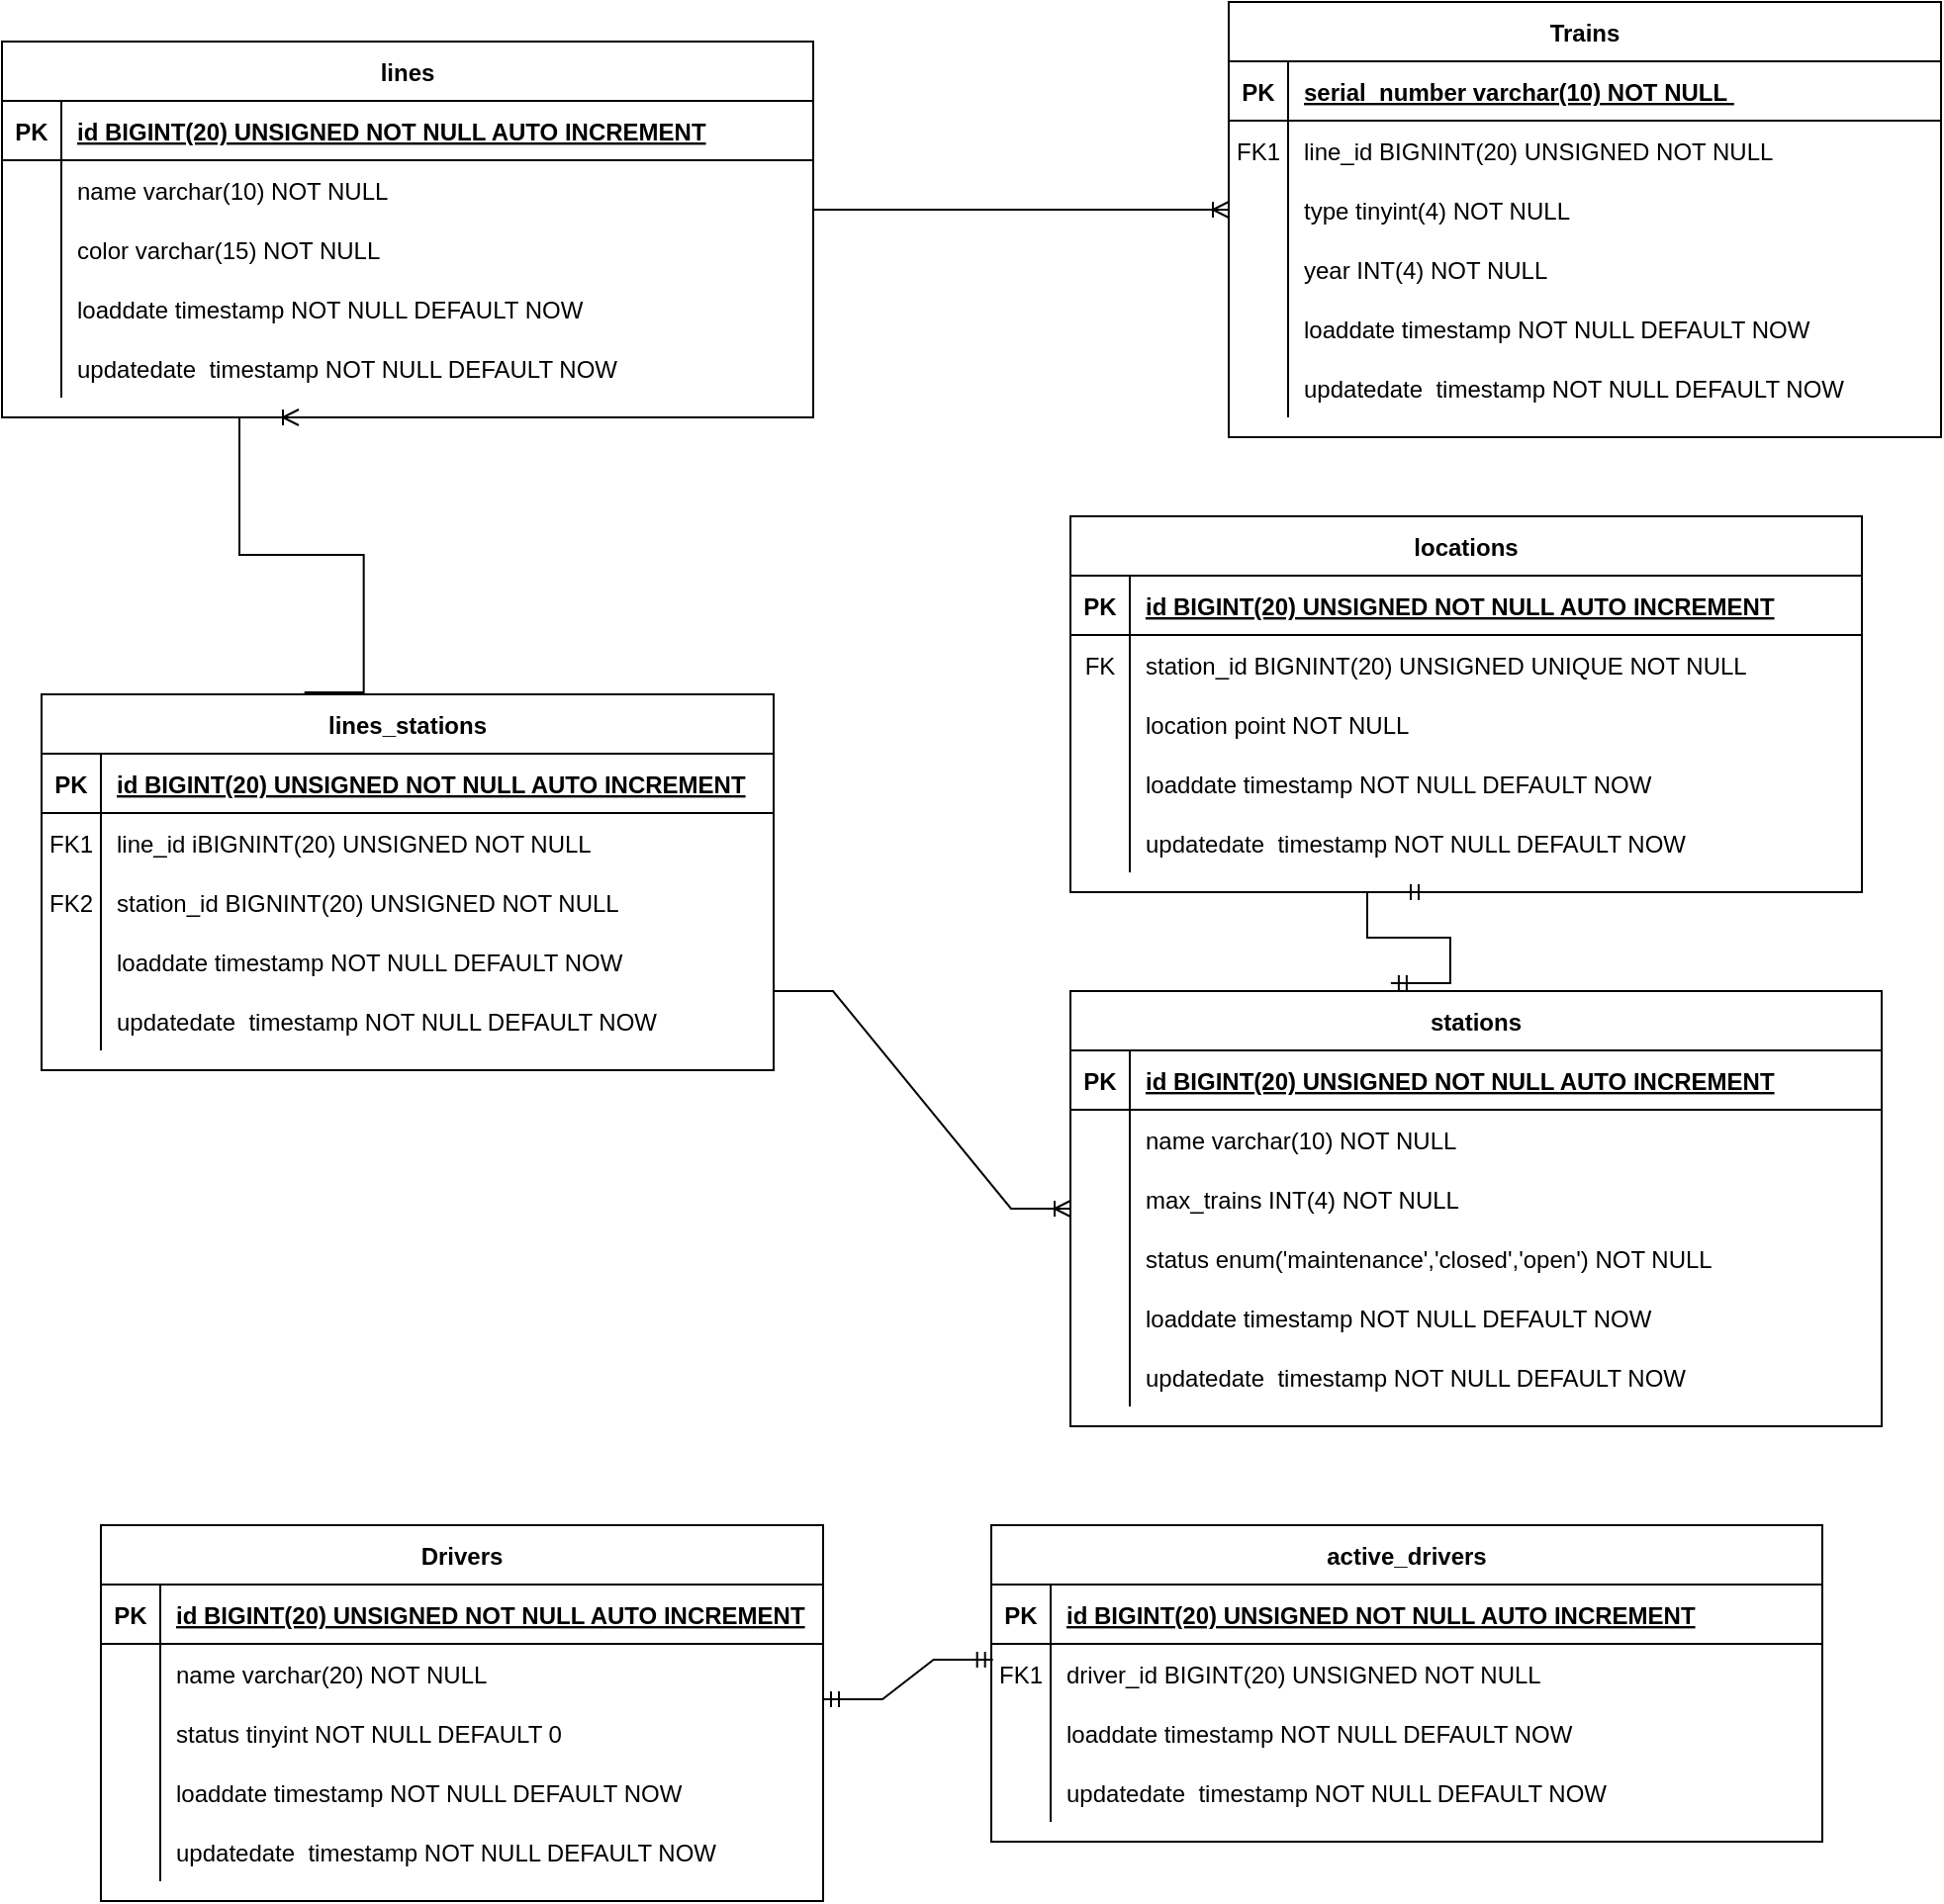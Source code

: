 <mxfile version="24.7.7">
  <diagram id="R2lEEEUBdFMjLlhIrx00" name="Page-1">
    <mxGraphModel dx="1114" dy="566" grid="1" gridSize="10" guides="1" tooltips="1" connect="1" arrows="1" fold="1" page="1" pageScale="1" pageWidth="1100" pageHeight="1700" math="0" shadow="0" extFonts="Permanent Marker^https://fonts.googleapis.com/css?family=Permanent+Marker">
      <root>
        <mxCell id="0" />
        <mxCell id="1" parent="0" />
        <mxCell id="_JcX7c_-nR9u67lGmAWV-1" value="lines" style="shape=table;startSize=30;container=1;collapsible=1;childLayout=tableLayout;fixedRows=1;rowLines=0;fontStyle=1;align=center;resizeLast=1;" parent="1" vertex="1">
          <mxGeometry x="10" y="70" width="410" height="190" as="geometry" />
        </mxCell>
        <mxCell id="_JcX7c_-nR9u67lGmAWV-2" value="" style="shape=partialRectangle;collapsible=0;dropTarget=0;pointerEvents=0;fillColor=none;points=[[0,0.5],[1,0.5]];portConstraint=eastwest;top=0;left=0;right=0;bottom=1;" parent="_JcX7c_-nR9u67lGmAWV-1" vertex="1">
          <mxGeometry y="30" width="410" height="30" as="geometry" />
        </mxCell>
        <mxCell id="_JcX7c_-nR9u67lGmAWV-3" value="PK" style="shape=partialRectangle;overflow=hidden;connectable=0;fillColor=none;top=0;left=0;bottom=0;right=0;fontStyle=1;" parent="_JcX7c_-nR9u67lGmAWV-2" vertex="1">
          <mxGeometry width="30" height="30" as="geometry">
            <mxRectangle width="30" height="30" as="alternateBounds" />
          </mxGeometry>
        </mxCell>
        <mxCell id="_JcX7c_-nR9u67lGmAWV-4" value="id BIGINT(20) UNSIGNED NOT NULL AUTO INCREMENT" style="shape=partialRectangle;overflow=hidden;connectable=0;fillColor=none;top=0;left=0;bottom=0;right=0;align=left;spacingLeft=6;fontStyle=5;" parent="_JcX7c_-nR9u67lGmAWV-2" vertex="1">
          <mxGeometry x="30" width="380" height="30" as="geometry">
            <mxRectangle width="380" height="30" as="alternateBounds" />
          </mxGeometry>
        </mxCell>
        <mxCell id="_JcX7c_-nR9u67lGmAWV-5" value="" style="shape=partialRectangle;collapsible=0;dropTarget=0;pointerEvents=0;fillColor=none;points=[[0,0.5],[1,0.5]];portConstraint=eastwest;top=0;left=0;right=0;bottom=0;" parent="_JcX7c_-nR9u67lGmAWV-1" vertex="1">
          <mxGeometry y="60" width="410" height="30" as="geometry" />
        </mxCell>
        <mxCell id="_JcX7c_-nR9u67lGmAWV-6" value="" style="shape=partialRectangle;overflow=hidden;connectable=0;fillColor=none;top=0;left=0;bottom=0;right=0;" parent="_JcX7c_-nR9u67lGmAWV-5" vertex="1">
          <mxGeometry width="30" height="30" as="geometry">
            <mxRectangle width="30" height="30" as="alternateBounds" />
          </mxGeometry>
        </mxCell>
        <mxCell id="_JcX7c_-nR9u67lGmAWV-7" value="name varchar(10) NOT NULL" style="shape=partialRectangle;overflow=hidden;connectable=0;fillColor=none;top=0;left=0;bottom=0;right=0;align=left;spacingLeft=6;fontStyle=0" parent="_JcX7c_-nR9u67lGmAWV-5" vertex="1">
          <mxGeometry x="30" width="380" height="30" as="geometry">
            <mxRectangle width="380" height="30" as="alternateBounds" />
          </mxGeometry>
        </mxCell>
        <mxCell id="_JcX7c_-nR9u67lGmAWV-15" value="" style="shape=partialRectangle;collapsible=0;dropTarget=0;pointerEvents=0;fillColor=none;points=[[0,0.5],[1,0.5]];portConstraint=eastwest;top=0;left=0;right=0;bottom=0;" parent="_JcX7c_-nR9u67lGmAWV-1" vertex="1">
          <mxGeometry y="90" width="410" height="30" as="geometry" />
        </mxCell>
        <mxCell id="_JcX7c_-nR9u67lGmAWV-16" value="" style="shape=partialRectangle;overflow=hidden;connectable=0;fillColor=none;top=0;left=0;bottom=0;right=0;" parent="_JcX7c_-nR9u67lGmAWV-15" vertex="1">
          <mxGeometry width="30" height="30" as="geometry">
            <mxRectangle width="30" height="30" as="alternateBounds" />
          </mxGeometry>
        </mxCell>
        <mxCell id="_JcX7c_-nR9u67lGmAWV-17" value="color varchar(15) NOT NULL" style="shape=partialRectangle;overflow=hidden;connectable=0;fillColor=none;top=0;left=0;bottom=0;right=0;align=left;spacingLeft=6;" parent="_JcX7c_-nR9u67lGmAWV-15" vertex="1">
          <mxGeometry x="30" width="380" height="30" as="geometry">
            <mxRectangle width="380" height="30" as="alternateBounds" />
          </mxGeometry>
        </mxCell>
        <mxCell id="_JcX7c_-nR9u67lGmAWV-18" value="" style="shape=partialRectangle;collapsible=0;dropTarget=0;pointerEvents=0;fillColor=none;points=[[0,0.5],[1,0.5]];portConstraint=eastwest;top=0;left=0;right=0;bottom=0;" parent="_JcX7c_-nR9u67lGmAWV-1" vertex="1">
          <mxGeometry y="120" width="410" height="30" as="geometry" />
        </mxCell>
        <mxCell id="_JcX7c_-nR9u67lGmAWV-19" value="" style="shape=partialRectangle;overflow=hidden;connectable=0;fillColor=none;top=0;left=0;bottom=0;right=0;" parent="_JcX7c_-nR9u67lGmAWV-18" vertex="1">
          <mxGeometry width="30" height="30" as="geometry">
            <mxRectangle width="30" height="30" as="alternateBounds" />
          </mxGeometry>
        </mxCell>
        <mxCell id="_JcX7c_-nR9u67lGmAWV-20" value="loaddate timestamp NOT NULL DEFAULT NOW" style="shape=partialRectangle;overflow=hidden;connectable=0;fillColor=none;top=0;left=0;bottom=0;right=0;align=left;spacingLeft=6;" parent="_JcX7c_-nR9u67lGmAWV-18" vertex="1">
          <mxGeometry x="30" width="380" height="30" as="geometry">
            <mxRectangle width="380" height="30" as="alternateBounds" />
          </mxGeometry>
        </mxCell>
        <mxCell id="_JcX7c_-nR9u67lGmAWV-21" value="" style="shape=partialRectangle;collapsible=0;dropTarget=0;pointerEvents=0;fillColor=none;points=[[0,0.5],[1,0.5]];portConstraint=eastwest;top=0;left=0;right=0;bottom=0;" parent="_JcX7c_-nR9u67lGmAWV-1" vertex="1">
          <mxGeometry y="150" width="410" height="30" as="geometry" />
        </mxCell>
        <mxCell id="_JcX7c_-nR9u67lGmAWV-22" value="" style="shape=partialRectangle;overflow=hidden;connectable=0;fillColor=none;top=0;left=0;bottom=0;right=0;" parent="_JcX7c_-nR9u67lGmAWV-21" vertex="1">
          <mxGeometry width="30" height="30" as="geometry">
            <mxRectangle width="30" height="30" as="alternateBounds" />
          </mxGeometry>
        </mxCell>
        <mxCell id="_JcX7c_-nR9u67lGmAWV-23" value="updatedate  timestamp NOT NULL DEFAULT NOW" style="shape=partialRectangle;overflow=hidden;connectable=0;fillColor=none;top=0;left=0;bottom=0;right=0;align=left;spacingLeft=6;" parent="_JcX7c_-nR9u67lGmAWV-21" vertex="1">
          <mxGeometry x="30" width="380" height="30" as="geometry">
            <mxRectangle width="380" height="30" as="alternateBounds" />
          </mxGeometry>
        </mxCell>
        <mxCell id="_JcX7c_-nR9u67lGmAWV-24" value="Trains" style="shape=table;startSize=30;container=1;collapsible=1;childLayout=tableLayout;fixedRows=1;rowLines=0;fontStyle=1;align=center;resizeLast=1;" parent="1" vertex="1">
          <mxGeometry x="630" y="50" width="360" height="220" as="geometry" />
        </mxCell>
        <mxCell id="_JcX7c_-nR9u67lGmAWV-25" value="" style="shape=partialRectangle;collapsible=0;dropTarget=0;pointerEvents=0;fillColor=none;points=[[0,0.5],[1,0.5]];portConstraint=eastwest;top=0;left=0;right=0;bottom=1;" parent="_JcX7c_-nR9u67lGmAWV-24" vertex="1">
          <mxGeometry y="30" width="360" height="30" as="geometry" />
        </mxCell>
        <mxCell id="_JcX7c_-nR9u67lGmAWV-26" value="PK" style="shape=partialRectangle;overflow=hidden;connectable=0;fillColor=none;top=0;left=0;bottom=0;right=0;fontStyle=1;" parent="_JcX7c_-nR9u67lGmAWV-25" vertex="1">
          <mxGeometry width="30" height="30" as="geometry">
            <mxRectangle width="30" height="30" as="alternateBounds" />
          </mxGeometry>
        </mxCell>
        <mxCell id="_JcX7c_-nR9u67lGmAWV-27" value="serial_number varchar(10) NOT NULL " style="shape=partialRectangle;overflow=hidden;connectable=0;fillColor=none;top=0;left=0;bottom=0;right=0;align=left;spacingLeft=6;fontStyle=5;" parent="_JcX7c_-nR9u67lGmAWV-25" vertex="1">
          <mxGeometry x="30" width="330" height="30" as="geometry">
            <mxRectangle width="330" height="30" as="alternateBounds" />
          </mxGeometry>
        </mxCell>
        <mxCell id="_JcX7c_-nR9u67lGmAWV-28" value="" style="shape=partialRectangle;collapsible=0;dropTarget=0;pointerEvents=0;fillColor=none;points=[[0,0.5],[1,0.5]];portConstraint=eastwest;top=0;left=0;right=0;bottom=0;" parent="_JcX7c_-nR9u67lGmAWV-24" vertex="1">
          <mxGeometry y="60" width="360" height="30" as="geometry" />
        </mxCell>
        <mxCell id="_JcX7c_-nR9u67lGmAWV-29" value="FK1" style="shape=partialRectangle;overflow=hidden;connectable=0;fillColor=none;top=0;left=0;bottom=0;right=0;" parent="_JcX7c_-nR9u67lGmAWV-28" vertex="1">
          <mxGeometry width="30" height="30" as="geometry">
            <mxRectangle width="30" height="30" as="alternateBounds" />
          </mxGeometry>
        </mxCell>
        <mxCell id="_JcX7c_-nR9u67lGmAWV-30" value="line_id BIGNINT(20) UNSIGNED NOT NULL" style="shape=partialRectangle;overflow=hidden;connectable=0;fillColor=none;top=0;left=0;bottom=0;right=0;align=left;spacingLeft=6;" parent="_JcX7c_-nR9u67lGmAWV-28" vertex="1">
          <mxGeometry x="30" width="330" height="30" as="geometry">
            <mxRectangle width="330" height="30" as="alternateBounds" />
          </mxGeometry>
        </mxCell>
        <mxCell id="_JcX7c_-nR9u67lGmAWV-31" value="" style="shape=partialRectangle;collapsible=0;dropTarget=0;pointerEvents=0;fillColor=none;points=[[0,0.5],[1,0.5]];portConstraint=eastwest;top=0;left=0;right=0;bottom=0;" parent="_JcX7c_-nR9u67lGmAWV-24" vertex="1">
          <mxGeometry y="90" width="360" height="30" as="geometry" />
        </mxCell>
        <mxCell id="_JcX7c_-nR9u67lGmAWV-32" value="" style="shape=partialRectangle;overflow=hidden;connectable=0;fillColor=none;top=0;left=0;bottom=0;right=0;" parent="_JcX7c_-nR9u67lGmAWV-31" vertex="1">
          <mxGeometry width="30" height="30" as="geometry">
            <mxRectangle width="30" height="30" as="alternateBounds" />
          </mxGeometry>
        </mxCell>
        <mxCell id="_JcX7c_-nR9u67lGmAWV-33" value="type tinyint(4) NOT NULL" style="shape=partialRectangle;overflow=hidden;connectable=0;fillColor=none;top=0;left=0;bottom=0;right=0;align=left;spacingLeft=6;" parent="_JcX7c_-nR9u67lGmAWV-31" vertex="1">
          <mxGeometry x="30" width="330" height="30" as="geometry">
            <mxRectangle width="330" height="30" as="alternateBounds" />
          </mxGeometry>
        </mxCell>
        <mxCell id="_JcX7c_-nR9u67lGmAWV-37" value="" style="shape=partialRectangle;collapsible=0;dropTarget=0;pointerEvents=0;fillColor=none;points=[[0,0.5],[1,0.5]];portConstraint=eastwest;top=0;left=0;right=0;bottom=0;" parent="_JcX7c_-nR9u67lGmAWV-24" vertex="1">
          <mxGeometry y="120" width="360" height="30" as="geometry" />
        </mxCell>
        <mxCell id="_JcX7c_-nR9u67lGmAWV-38" value="" style="shape=partialRectangle;overflow=hidden;connectable=0;fillColor=none;top=0;left=0;bottom=0;right=0;" parent="_JcX7c_-nR9u67lGmAWV-37" vertex="1">
          <mxGeometry width="30" height="30" as="geometry">
            <mxRectangle width="30" height="30" as="alternateBounds" />
          </mxGeometry>
        </mxCell>
        <mxCell id="_JcX7c_-nR9u67lGmAWV-39" value="year INT(4) NOT NULL" style="shape=partialRectangle;overflow=hidden;connectable=0;fillColor=none;top=0;left=0;bottom=0;right=0;align=left;spacingLeft=6;" parent="_JcX7c_-nR9u67lGmAWV-37" vertex="1">
          <mxGeometry x="30" width="330" height="30" as="geometry">
            <mxRectangle width="330" height="30" as="alternateBounds" />
          </mxGeometry>
        </mxCell>
        <mxCell id="_JcX7c_-nR9u67lGmAWV-40" value="" style="shape=partialRectangle;collapsible=0;dropTarget=0;pointerEvents=0;fillColor=none;points=[[0,0.5],[1,0.5]];portConstraint=eastwest;top=0;left=0;right=0;bottom=0;" parent="_JcX7c_-nR9u67lGmAWV-24" vertex="1">
          <mxGeometry y="150" width="360" height="30" as="geometry" />
        </mxCell>
        <mxCell id="_JcX7c_-nR9u67lGmAWV-41" value="" style="shape=partialRectangle;overflow=hidden;connectable=0;fillColor=none;top=0;left=0;bottom=0;right=0;" parent="_JcX7c_-nR9u67lGmAWV-40" vertex="1">
          <mxGeometry width="30" height="30" as="geometry">
            <mxRectangle width="30" height="30" as="alternateBounds" />
          </mxGeometry>
        </mxCell>
        <mxCell id="_JcX7c_-nR9u67lGmAWV-42" value="loaddate timestamp NOT NULL DEFAULT NOW" style="shape=partialRectangle;overflow=hidden;connectable=0;fillColor=none;top=0;left=0;bottom=0;right=0;align=left;spacingLeft=6;" parent="_JcX7c_-nR9u67lGmAWV-40" vertex="1">
          <mxGeometry x="30" width="330" height="30" as="geometry">
            <mxRectangle width="330" height="30" as="alternateBounds" />
          </mxGeometry>
        </mxCell>
        <mxCell id="_JcX7c_-nR9u67lGmAWV-59" value="" style="shape=partialRectangle;collapsible=0;dropTarget=0;pointerEvents=0;fillColor=none;points=[[0,0.5],[1,0.5]];portConstraint=eastwest;top=0;left=0;right=0;bottom=0;" parent="_JcX7c_-nR9u67lGmAWV-24" vertex="1">
          <mxGeometry y="180" width="360" height="30" as="geometry" />
        </mxCell>
        <mxCell id="_JcX7c_-nR9u67lGmAWV-60" value="" style="shape=partialRectangle;overflow=hidden;connectable=0;fillColor=none;top=0;left=0;bottom=0;right=0;" parent="_JcX7c_-nR9u67lGmAWV-59" vertex="1">
          <mxGeometry width="30" height="30" as="geometry">
            <mxRectangle width="30" height="30" as="alternateBounds" />
          </mxGeometry>
        </mxCell>
        <mxCell id="_JcX7c_-nR9u67lGmAWV-61" value="updatedate  timestamp NOT NULL DEFAULT NOW" style="shape=partialRectangle;overflow=hidden;connectable=0;fillColor=none;top=0;left=0;bottom=0;right=0;align=left;spacingLeft=6;" parent="_JcX7c_-nR9u67lGmAWV-59" vertex="1">
          <mxGeometry x="30" width="330" height="30" as="geometry">
            <mxRectangle width="330" height="30" as="alternateBounds" />
          </mxGeometry>
        </mxCell>
        <mxCell id="_JcX7c_-nR9u67lGmAWV-62" value="stations" style="shape=table;startSize=30;container=1;collapsible=1;childLayout=tableLayout;fixedRows=1;rowLines=0;fontStyle=1;align=center;resizeLast=1;" parent="1" vertex="1">
          <mxGeometry x="550" y="550" width="410" height="220" as="geometry" />
        </mxCell>
        <mxCell id="_JcX7c_-nR9u67lGmAWV-63" value="" style="shape=partialRectangle;collapsible=0;dropTarget=0;pointerEvents=0;fillColor=none;points=[[0,0.5],[1,0.5]];portConstraint=eastwest;top=0;left=0;right=0;bottom=1;" parent="_JcX7c_-nR9u67lGmAWV-62" vertex="1">
          <mxGeometry y="30" width="410" height="30" as="geometry" />
        </mxCell>
        <mxCell id="_JcX7c_-nR9u67lGmAWV-64" value="PK" style="shape=partialRectangle;overflow=hidden;connectable=0;fillColor=none;top=0;left=0;bottom=0;right=0;fontStyle=1;" parent="_JcX7c_-nR9u67lGmAWV-63" vertex="1">
          <mxGeometry width="30" height="30" as="geometry">
            <mxRectangle width="30" height="30" as="alternateBounds" />
          </mxGeometry>
        </mxCell>
        <mxCell id="_JcX7c_-nR9u67lGmAWV-65" value="id BIGINT(20) UNSIGNED NOT NULL AUTO INCREMENT" style="shape=partialRectangle;overflow=hidden;connectable=0;fillColor=none;top=0;left=0;bottom=0;right=0;align=left;spacingLeft=6;fontStyle=5;" parent="_JcX7c_-nR9u67lGmAWV-63" vertex="1">
          <mxGeometry x="30" width="380" height="30" as="geometry">
            <mxRectangle width="380" height="30" as="alternateBounds" />
          </mxGeometry>
        </mxCell>
        <mxCell id="_JcX7c_-nR9u67lGmAWV-66" value="" style="shape=partialRectangle;collapsible=0;dropTarget=0;pointerEvents=0;fillColor=none;points=[[0,0.5],[1,0.5]];portConstraint=eastwest;top=0;left=0;right=0;bottom=0;" parent="_JcX7c_-nR9u67lGmAWV-62" vertex="1">
          <mxGeometry y="60" width="410" height="30" as="geometry" />
        </mxCell>
        <mxCell id="_JcX7c_-nR9u67lGmAWV-67" value="" style="shape=partialRectangle;overflow=hidden;connectable=0;fillColor=none;top=0;left=0;bottom=0;right=0;" parent="_JcX7c_-nR9u67lGmAWV-66" vertex="1">
          <mxGeometry width="30" height="30" as="geometry">
            <mxRectangle width="30" height="30" as="alternateBounds" />
          </mxGeometry>
        </mxCell>
        <mxCell id="_JcX7c_-nR9u67lGmAWV-68" value="name varchar(10) NOT NULL" style="shape=partialRectangle;overflow=hidden;connectable=0;fillColor=none;top=0;left=0;bottom=0;right=0;align=left;spacingLeft=6;fontStyle=0" parent="_JcX7c_-nR9u67lGmAWV-66" vertex="1">
          <mxGeometry x="30" width="380" height="30" as="geometry">
            <mxRectangle width="380" height="30" as="alternateBounds" />
          </mxGeometry>
        </mxCell>
        <mxCell id="_JcX7c_-nR9u67lGmAWV-69" value="" style="shape=partialRectangle;collapsible=0;dropTarget=0;pointerEvents=0;fillColor=none;points=[[0,0.5],[1,0.5]];portConstraint=eastwest;top=0;left=0;right=0;bottom=0;" parent="_JcX7c_-nR9u67lGmAWV-62" vertex="1">
          <mxGeometry y="90" width="410" height="30" as="geometry" />
        </mxCell>
        <mxCell id="_JcX7c_-nR9u67lGmAWV-70" value="" style="shape=partialRectangle;overflow=hidden;connectable=0;fillColor=none;top=0;left=0;bottom=0;right=0;" parent="_JcX7c_-nR9u67lGmAWV-69" vertex="1">
          <mxGeometry width="30" height="30" as="geometry">
            <mxRectangle width="30" height="30" as="alternateBounds" />
          </mxGeometry>
        </mxCell>
        <mxCell id="_JcX7c_-nR9u67lGmAWV-71" value="max_trains INT(4) NOT NULL" style="shape=partialRectangle;overflow=hidden;connectable=0;fillColor=none;top=0;left=0;bottom=0;right=0;align=left;spacingLeft=6;" parent="_JcX7c_-nR9u67lGmAWV-69" vertex="1">
          <mxGeometry x="30" width="380" height="30" as="geometry">
            <mxRectangle width="380" height="30" as="alternateBounds" />
          </mxGeometry>
        </mxCell>
        <mxCell id="_JcX7c_-nR9u67lGmAWV-78" value="" style="shape=partialRectangle;collapsible=0;dropTarget=0;pointerEvents=0;fillColor=none;points=[[0,0.5],[1,0.5]];portConstraint=eastwest;top=0;left=0;right=0;bottom=0;" parent="_JcX7c_-nR9u67lGmAWV-62" vertex="1">
          <mxGeometry y="120" width="410" height="30" as="geometry" />
        </mxCell>
        <mxCell id="_JcX7c_-nR9u67lGmAWV-79" value="" style="shape=partialRectangle;overflow=hidden;connectable=0;fillColor=none;top=0;left=0;bottom=0;right=0;" parent="_JcX7c_-nR9u67lGmAWV-78" vertex="1">
          <mxGeometry width="30" height="30" as="geometry">
            <mxRectangle width="30" height="30" as="alternateBounds" />
          </mxGeometry>
        </mxCell>
        <mxCell id="_JcX7c_-nR9u67lGmAWV-80" value="status enum(&#39;maintenance&#39;,&#39;closed&#39;,&#39;open&#39;) NOT NULL" style="shape=partialRectangle;overflow=hidden;connectable=0;fillColor=none;top=0;left=0;bottom=0;right=0;align=left;spacingLeft=6;" parent="_JcX7c_-nR9u67lGmAWV-78" vertex="1">
          <mxGeometry x="30" width="380" height="30" as="geometry">
            <mxRectangle width="380" height="30" as="alternateBounds" />
          </mxGeometry>
        </mxCell>
        <mxCell id="_JcX7c_-nR9u67lGmAWV-72" value="" style="shape=partialRectangle;collapsible=0;dropTarget=0;pointerEvents=0;fillColor=none;points=[[0,0.5],[1,0.5]];portConstraint=eastwest;top=0;left=0;right=0;bottom=0;" parent="_JcX7c_-nR9u67lGmAWV-62" vertex="1">
          <mxGeometry y="150" width="410" height="30" as="geometry" />
        </mxCell>
        <mxCell id="_JcX7c_-nR9u67lGmAWV-73" value="" style="shape=partialRectangle;overflow=hidden;connectable=0;fillColor=none;top=0;left=0;bottom=0;right=0;" parent="_JcX7c_-nR9u67lGmAWV-72" vertex="1">
          <mxGeometry width="30" height="30" as="geometry">
            <mxRectangle width="30" height="30" as="alternateBounds" />
          </mxGeometry>
        </mxCell>
        <mxCell id="_JcX7c_-nR9u67lGmAWV-74" value="loaddate timestamp NOT NULL DEFAULT NOW" style="shape=partialRectangle;overflow=hidden;connectable=0;fillColor=none;top=0;left=0;bottom=0;right=0;align=left;spacingLeft=6;" parent="_JcX7c_-nR9u67lGmAWV-72" vertex="1">
          <mxGeometry x="30" width="380" height="30" as="geometry">
            <mxRectangle width="380" height="30" as="alternateBounds" />
          </mxGeometry>
        </mxCell>
        <mxCell id="_JcX7c_-nR9u67lGmAWV-75" value="" style="shape=partialRectangle;collapsible=0;dropTarget=0;pointerEvents=0;fillColor=none;points=[[0,0.5],[1,0.5]];portConstraint=eastwest;top=0;left=0;right=0;bottom=0;" parent="_JcX7c_-nR9u67lGmAWV-62" vertex="1">
          <mxGeometry y="180" width="410" height="30" as="geometry" />
        </mxCell>
        <mxCell id="_JcX7c_-nR9u67lGmAWV-76" value="" style="shape=partialRectangle;overflow=hidden;connectable=0;fillColor=none;top=0;left=0;bottom=0;right=0;" parent="_JcX7c_-nR9u67lGmAWV-75" vertex="1">
          <mxGeometry width="30" height="30" as="geometry">
            <mxRectangle width="30" height="30" as="alternateBounds" />
          </mxGeometry>
        </mxCell>
        <mxCell id="_JcX7c_-nR9u67lGmAWV-77" value="updatedate  timestamp NOT NULL DEFAULT NOW" style="shape=partialRectangle;overflow=hidden;connectable=0;fillColor=none;top=0;left=0;bottom=0;right=0;align=left;spacingLeft=6;" parent="_JcX7c_-nR9u67lGmAWV-75" vertex="1">
          <mxGeometry x="30" width="380" height="30" as="geometry">
            <mxRectangle width="380" height="30" as="alternateBounds" />
          </mxGeometry>
        </mxCell>
        <mxCell id="_JcX7c_-nR9u67lGmAWV-81" value="lines_stations" style="shape=table;startSize=30;container=1;collapsible=1;childLayout=tableLayout;fixedRows=1;rowLines=0;fontStyle=1;align=center;resizeLast=1;" parent="1" vertex="1">
          <mxGeometry x="30" y="400" width="370" height="190" as="geometry" />
        </mxCell>
        <mxCell id="_JcX7c_-nR9u67lGmAWV-82" value="" style="shape=partialRectangle;collapsible=0;dropTarget=0;pointerEvents=0;fillColor=none;points=[[0,0.5],[1,0.5]];portConstraint=eastwest;top=0;left=0;right=0;bottom=1;" parent="_JcX7c_-nR9u67lGmAWV-81" vertex="1">
          <mxGeometry y="30" width="370" height="30" as="geometry" />
        </mxCell>
        <mxCell id="_JcX7c_-nR9u67lGmAWV-83" value="PK" style="shape=partialRectangle;overflow=hidden;connectable=0;fillColor=none;top=0;left=0;bottom=0;right=0;fontStyle=1;" parent="_JcX7c_-nR9u67lGmAWV-82" vertex="1">
          <mxGeometry width="30" height="30" as="geometry">
            <mxRectangle width="30" height="30" as="alternateBounds" />
          </mxGeometry>
        </mxCell>
        <mxCell id="_JcX7c_-nR9u67lGmAWV-84" value="id BIGINT(20) UNSIGNED NOT NULL AUTO INCREMENT" style="shape=partialRectangle;overflow=hidden;connectable=0;fillColor=none;top=0;left=0;bottom=0;right=0;align=left;spacingLeft=6;fontStyle=5;" parent="_JcX7c_-nR9u67lGmAWV-82" vertex="1">
          <mxGeometry x="30" width="340" height="30" as="geometry">
            <mxRectangle width="340" height="30" as="alternateBounds" />
          </mxGeometry>
        </mxCell>
        <mxCell id="_JcX7c_-nR9u67lGmAWV-85" value="" style="shape=partialRectangle;collapsible=0;dropTarget=0;pointerEvents=0;fillColor=none;points=[[0,0.5],[1,0.5]];portConstraint=eastwest;top=0;left=0;right=0;bottom=0;" parent="_JcX7c_-nR9u67lGmAWV-81" vertex="1">
          <mxGeometry y="60" width="370" height="30" as="geometry" />
        </mxCell>
        <mxCell id="_JcX7c_-nR9u67lGmAWV-86" value="FK1" style="shape=partialRectangle;overflow=hidden;connectable=0;fillColor=none;top=0;left=0;bottom=0;right=0;" parent="_JcX7c_-nR9u67lGmAWV-85" vertex="1">
          <mxGeometry width="30" height="30" as="geometry">
            <mxRectangle width="30" height="30" as="alternateBounds" />
          </mxGeometry>
        </mxCell>
        <mxCell id="_JcX7c_-nR9u67lGmAWV-87" value="line_id iBIGNINT(20) UNSIGNED NOT NULL" style="shape=partialRectangle;overflow=hidden;connectable=0;fillColor=none;top=0;left=0;bottom=0;right=0;align=left;spacingLeft=6;" parent="_JcX7c_-nR9u67lGmAWV-85" vertex="1">
          <mxGeometry x="30" width="340" height="30" as="geometry">
            <mxRectangle width="340" height="30" as="alternateBounds" />
          </mxGeometry>
        </mxCell>
        <mxCell id="_JcX7c_-nR9u67lGmAWV-88" value="" style="shape=partialRectangle;collapsible=0;dropTarget=0;pointerEvents=0;fillColor=none;points=[[0,0.5],[1,0.5]];portConstraint=eastwest;top=0;left=0;right=0;bottom=0;" parent="_JcX7c_-nR9u67lGmAWV-81" vertex="1">
          <mxGeometry y="90" width="370" height="30" as="geometry" />
        </mxCell>
        <mxCell id="_JcX7c_-nR9u67lGmAWV-89" value="FK2" style="shape=partialRectangle;overflow=hidden;connectable=0;fillColor=none;top=0;left=0;bottom=0;right=0;" parent="_JcX7c_-nR9u67lGmAWV-88" vertex="1">
          <mxGeometry width="30" height="30" as="geometry">
            <mxRectangle width="30" height="30" as="alternateBounds" />
          </mxGeometry>
        </mxCell>
        <mxCell id="_JcX7c_-nR9u67lGmAWV-90" value="station_id BIGNINT(20) UNSIGNED NOT NULL" style="shape=partialRectangle;overflow=hidden;connectable=0;fillColor=none;top=0;left=0;bottom=0;right=0;align=left;spacingLeft=6;" parent="_JcX7c_-nR9u67lGmAWV-88" vertex="1">
          <mxGeometry x="30" width="340" height="30" as="geometry">
            <mxRectangle width="340" height="30" as="alternateBounds" />
          </mxGeometry>
        </mxCell>
        <mxCell id="_JcX7c_-nR9u67lGmAWV-91" value="" style="shape=partialRectangle;collapsible=0;dropTarget=0;pointerEvents=0;fillColor=none;points=[[0,0.5],[1,0.5]];portConstraint=eastwest;top=0;left=0;right=0;bottom=0;" parent="_JcX7c_-nR9u67lGmAWV-81" vertex="1">
          <mxGeometry y="120" width="370" height="30" as="geometry" />
        </mxCell>
        <mxCell id="_JcX7c_-nR9u67lGmAWV-92" value="" style="shape=partialRectangle;overflow=hidden;connectable=0;fillColor=none;top=0;left=0;bottom=0;right=0;" parent="_JcX7c_-nR9u67lGmAWV-91" vertex="1">
          <mxGeometry width="30" height="30" as="geometry">
            <mxRectangle width="30" height="30" as="alternateBounds" />
          </mxGeometry>
        </mxCell>
        <mxCell id="_JcX7c_-nR9u67lGmAWV-93" value="loaddate timestamp NOT NULL DEFAULT NOW" style="shape=partialRectangle;overflow=hidden;connectable=0;fillColor=none;top=0;left=0;bottom=0;right=0;align=left;spacingLeft=6;" parent="_JcX7c_-nR9u67lGmAWV-91" vertex="1">
          <mxGeometry x="30" width="340" height="30" as="geometry">
            <mxRectangle width="340" height="30" as="alternateBounds" />
          </mxGeometry>
        </mxCell>
        <mxCell id="_JcX7c_-nR9u67lGmAWV-94" value="" style="shape=partialRectangle;collapsible=0;dropTarget=0;pointerEvents=0;fillColor=none;points=[[0,0.5],[1,0.5]];portConstraint=eastwest;top=0;left=0;right=0;bottom=0;" parent="_JcX7c_-nR9u67lGmAWV-81" vertex="1">
          <mxGeometry y="150" width="370" height="30" as="geometry" />
        </mxCell>
        <mxCell id="_JcX7c_-nR9u67lGmAWV-95" value="" style="shape=partialRectangle;overflow=hidden;connectable=0;fillColor=none;top=0;left=0;bottom=0;right=0;" parent="_JcX7c_-nR9u67lGmAWV-94" vertex="1">
          <mxGeometry width="30" height="30" as="geometry">
            <mxRectangle width="30" height="30" as="alternateBounds" />
          </mxGeometry>
        </mxCell>
        <mxCell id="_JcX7c_-nR9u67lGmAWV-96" value="updatedate  timestamp NOT NULL DEFAULT NOW" style="shape=partialRectangle;overflow=hidden;connectable=0;fillColor=none;top=0;left=0;bottom=0;right=0;align=left;spacingLeft=6;" parent="_JcX7c_-nR9u67lGmAWV-94" vertex="1">
          <mxGeometry x="30" width="340" height="30" as="geometry">
            <mxRectangle width="340" height="30" as="alternateBounds" />
          </mxGeometry>
        </mxCell>
        <mxCell id="_JcX7c_-nR9u67lGmAWV-101" value="locations" style="shape=table;startSize=30;container=1;collapsible=1;childLayout=tableLayout;fixedRows=1;rowLines=0;fontStyle=1;align=center;resizeLast=1;" parent="1" vertex="1">
          <mxGeometry x="550" y="310" width="400" height="190" as="geometry" />
        </mxCell>
        <mxCell id="_JcX7c_-nR9u67lGmAWV-102" value="" style="shape=partialRectangle;collapsible=0;dropTarget=0;pointerEvents=0;fillColor=none;points=[[0,0.5],[1,0.5]];portConstraint=eastwest;top=0;left=0;right=0;bottom=1;" parent="_JcX7c_-nR9u67lGmAWV-101" vertex="1">
          <mxGeometry y="30" width="400" height="30" as="geometry" />
        </mxCell>
        <mxCell id="_JcX7c_-nR9u67lGmAWV-103" value="PK" style="shape=partialRectangle;overflow=hidden;connectable=0;fillColor=none;top=0;left=0;bottom=0;right=0;fontStyle=1;" parent="_JcX7c_-nR9u67lGmAWV-102" vertex="1">
          <mxGeometry width="30" height="30" as="geometry">
            <mxRectangle width="30" height="30" as="alternateBounds" />
          </mxGeometry>
        </mxCell>
        <mxCell id="_JcX7c_-nR9u67lGmAWV-104" value="id BIGINT(20) UNSIGNED NOT NULL AUTO INCREMENT" style="shape=partialRectangle;overflow=hidden;connectable=0;fillColor=none;top=0;left=0;bottom=0;right=0;align=left;spacingLeft=6;fontStyle=5;" parent="_JcX7c_-nR9u67lGmAWV-102" vertex="1">
          <mxGeometry x="30" width="370" height="30" as="geometry">
            <mxRectangle width="370" height="30" as="alternateBounds" />
          </mxGeometry>
        </mxCell>
        <mxCell id="_JcX7c_-nR9u67lGmAWV-105" value="" style="shape=partialRectangle;collapsible=0;dropTarget=0;pointerEvents=0;fillColor=none;points=[[0,0.5],[1,0.5]];portConstraint=eastwest;top=0;left=0;right=0;bottom=0;" parent="_JcX7c_-nR9u67lGmAWV-101" vertex="1">
          <mxGeometry y="60" width="400" height="30" as="geometry" />
        </mxCell>
        <mxCell id="_JcX7c_-nR9u67lGmAWV-106" value="FK" style="shape=partialRectangle;overflow=hidden;connectable=0;fillColor=none;top=0;left=0;bottom=0;right=0;" parent="_JcX7c_-nR9u67lGmAWV-105" vertex="1">
          <mxGeometry width="30" height="30" as="geometry">
            <mxRectangle width="30" height="30" as="alternateBounds" />
          </mxGeometry>
        </mxCell>
        <mxCell id="_JcX7c_-nR9u67lGmAWV-107" value="station_id BIGNINT(20) UNSIGNED UNIQUE NOT NULL" style="shape=partialRectangle;overflow=hidden;connectable=0;fillColor=none;top=0;left=0;bottom=0;right=0;align=left;spacingLeft=6;" parent="_JcX7c_-nR9u67lGmAWV-105" vertex="1">
          <mxGeometry x="30" width="370" height="30" as="geometry">
            <mxRectangle width="370" height="30" as="alternateBounds" />
          </mxGeometry>
        </mxCell>
        <mxCell id="_JcX7c_-nR9u67lGmAWV-108" value="" style="shape=partialRectangle;collapsible=0;dropTarget=0;pointerEvents=0;fillColor=none;points=[[0,0.5],[1,0.5]];portConstraint=eastwest;top=0;left=0;right=0;bottom=0;" parent="_JcX7c_-nR9u67lGmAWV-101" vertex="1">
          <mxGeometry y="90" width="400" height="30" as="geometry" />
        </mxCell>
        <mxCell id="_JcX7c_-nR9u67lGmAWV-109" value="" style="shape=partialRectangle;overflow=hidden;connectable=0;fillColor=none;top=0;left=0;bottom=0;right=0;" parent="_JcX7c_-nR9u67lGmAWV-108" vertex="1">
          <mxGeometry width="30" height="30" as="geometry">
            <mxRectangle width="30" height="30" as="alternateBounds" />
          </mxGeometry>
        </mxCell>
        <mxCell id="_JcX7c_-nR9u67lGmAWV-110" value="location point NOT NULL" style="shape=partialRectangle;overflow=hidden;connectable=0;fillColor=none;top=0;left=0;bottom=0;right=0;align=left;spacingLeft=6;" parent="_JcX7c_-nR9u67lGmAWV-108" vertex="1">
          <mxGeometry x="30" width="370" height="30" as="geometry">
            <mxRectangle width="370" height="30" as="alternateBounds" />
          </mxGeometry>
        </mxCell>
        <mxCell id="_JcX7c_-nR9u67lGmAWV-111" value="" style="shape=partialRectangle;collapsible=0;dropTarget=0;pointerEvents=0;fillColor=none;points=[[0,0.5],[1,0.5]];portConstraint=eastwest;top=0;left=0;right=0;bottom=0;" parent="_JcX7c_-nR9u67lGmAWV-101" vertex="1">
          <mxGeometry y="120" width="400" height="30" as="geometry" />
        </mxCell>
        <mxCell id="_JcX7c_-nR9u67lGmAWV-112" value="" style="shape=partialRectangle;overflow=hidden;connectable=0;fillColor=none;top=0;left=0;bottom=0;right=0;" parent="_JcX7c_-nR9u67lGmAWV-111" vertex="1">
          <mxGeometry width="30" height="30" as="geometry">
            <mxRectangle width="30" height="30" as="alternateBounds" />
          </mxGeometry>
        </mxCell>
        <mxCell id="_JcX7c_-nR9u67lGmAWV-113" value="loaddate timestamp NOT NULL DEFAULT NOW" style="shape=partialRectangle;overflow=hidden;connectable=0;fillColor=none;top=0;left=0;bottom=0;right=0;align=left;spacingLeft=6;" parent="_JcX7c_-nR9u67lGmAWV-111" vertex="1">
          <mxGeometry x="30" width="370" height="30" as="geometry">
            <mxRectangle width="370" height="30" as="alternateBounds" />
          </mxGeometry>
        </mxCell>
        <mxCell id="_JcX7c_-nR9u67lGmAWV-114" value="" style="shape=partialRectangle;collapsible=0;dropTarget=0;pointerEvents=0;fillColor=none;points=[[0,0.5],[1,0.5]];portConstraint=eastwest;top=0;left=0;right=0;bottom=0;" parent="_JcX7c_-nR9u67lGmAWV-101" vertex="1">
          <mxGeometry y="150" width="400" height="30" as="geometry" />
        </mxCell>
        <mxCell id="_JcX7c_-nR9u67lGmAWV-115" value="" style="shape=partialRectangle;overflow=hidden;connectable=0;fillColor=none;top=0;left=0;bottom=0;right=0;" parent="_JcX7c_-nR9u67lGmAWV-114" vertex="1">
          <mxGeometry width="30" height="30" as="geometry">
            <mxRectangle width="30" height="30" as="alternateBounds" />
          </mxGeometry>
        </mxCell>
        <mxCell id="_JcX7c_-nR9u67lGmAWV-116" value="updatedate  timestamp NOT NULL DEFAULT NOW" style="shape=partialRectangle;overflow=hidden;connectable=0;fillColor=none;top=0;left=0;bottom=0;right=0;align=left;spacingLeft=6;" parent="_JcX7c_-nR9u67lGmAWV-114" vertex="1">
          <mxGeometry x="30" width="370" height="30" as="geometry">
            <mxRectangle width="370" height="30" as="alternateBounds" />
          </mxGeometry>
        </mxCell>
        <mxCell id="_JcX7c_-nR9u67lGmAWV-117" value="Drivers" style="shape=table;startSize=30;container=1;collapsible=1;childLayout=tableLayout;fixedRows=1;rowLines=0;fontStyle=1;align=center;resizeLast=1;" parent="1" vertex="1">
          <mxGeometry x="60" y="820" width="365" height="190" as="geometry" />
        </mxCell>
        <mxCell id="_JcX7c_-nR9u67lGmAWV-118" value="" style="shape=partialRectangle;collapsible=0;dropTarget=0;pointerEvents=0;fillColor=none;points=[[0,0.5],[1,0.5]];portConstraint=eastwest;top=0;left=0;right=0;bottom=1;" parent="_JcX7c_-nR9u67lGmAWV-117" vertex="1">
          <mxGeometry y="30" width="365" height="30" as="geometry" />
        </mxCell>
        <mxCell id="_JcX7c_-nR9u67lGmAWV-119" value="PK" style="shape=partialRectangle;overflow=hidden;connectable=0;fillColor=none;top=0;left=0;bottom=0;right=0;fontStyle=1;" parent="_JcX7c_-nR9u67lGmAWV-118" vertex="1">
          <mxGeometry width="30" height="30" as="geometry">
            <mxRectangle width="30" height="30" as="alternateBounds" />
          </mxGeometry>
        </mxCell>
        <mxCell id="_JcX7c_-nR9u67lGmAWV-120" value="id BIGINT(20) UNSIGNED NOT NULL AUTO INCREMENT" style="shape=partialRectangle;overflow=hidden;connectable=0;fillColor=none;top=0;left=0;bottom=0;right=0;align=left;spacingLeft=6;fontStyle=5;" parent="_JcX7c_-nR9u67lGmAWV-118" vertex="1">
          <mxGeometry x="30" width="335" height="30" as="geometry">
            <mxRectangle width="335" height="30" as="alternateBounds" />
          </mxGeometry>
        </mxCell>
        <mxCell id="_JcX7c_-nR9u67lGmAWV-121" value="" style="shape=partialRectangle;collapsible=0;dropTarget=0;pointerEvents=0;fillColor=none;points=[[0,0.5],[1,0.5]];portConstraint=eastwest;top=0;left=0;right=0;bottom=0;" parent="_JcX7c_-nR9u67lGmAWV-117" vertex="1">
          <mxGeometry y="60" width="365" height="30" as="geometry" />
        </mxCell>
        <mxCell id="_JcX7c_-nR9u67lGmAWV-122" value="" style="shape=partialRectangle;overflow=hidden;connectable=0;fillColor=none;top=0;left=0;bottom=0;right=0;" parent="_JcX7c_-nR9u67lGmAWV-121" vertex="1">
          <mxGeometry width="30" height="30" as="geometry">
            <mxRectangle width="30" height="30" as="alternateBounds" />
          </mxGeometry>
        </mxCell>
        <mxCell id="_JcX7c_-nR9u67lGmAWV-123" value="name varchar(20) NOT NULL" style="shape=partialRectangle;overflow=hidden;connectable=0;fillColor=none;top=0;left=0;bottom=0;right=0;align=left;spacingLeft=6;" parent="_JcX7c_-nR9u67lGmAWV-121" vertex="1">
          <mxGeometry x="30" width="335" height="30" as="geometry">
            <mxRectangle width="335" height="30" as="alternateBounds" />
          </mxGeometry>
        </mxCell>
        <mxCell id="_JcX7c_-nR9u67lGmAWV-124" value="" style="shape=partialRectangle;collapsible=0;dropTarget=0;pointerEvents=0;fillColor=none;points=[[0,0.5],[1,0.5]];portConstraint=eastwest;top=0;left=0;right=0;bottom=0;" parent="_JcX7c_-nR9u67lGmAWV-117" vertex="1">
          <mxGeometry y="90" width="365" height="30" as="geometry" />
        </mxCell>
        <mxCell id="_JcX7c_-nR9u67lGmAWV-125" value="" style="shape=partialRectangle;overflow=hidden;connectable=0;fillColor=none;top=0;left=0;bottom=0;right=0;" parent="_JcX7c_-nR9u67lGmAWV-124" vertex="1">
          <mxGeometry width="30" height="30" as="geometry">
            <mxRectangle width="30" height="30" as="alternateBounds" />
          </mxGeometry>
        </mxCell>
        <mxCell id="_JcX7c_-nR9u67lGmAWV-126" value="status tinyint NOT NULL DEFAULT 0" style="shape=partialRectangle;overflow=hidden;connectable=0;fillColor=none;top=0;left=0;bottom=0;right=0;align=left;spacingLeft=6;" parent="_JcX7c_-nR9u67lGmAWV-124" vertex="1">
          <mxGeometry x="30" width="335" height="30" as="geometry">
            <mxRectangle width="335" height="30" as="alternateBounds" />
          </mxGeometry>
        </mxCell>
        <mxCell id="_JcX7c_-nR9u67lGmAWV-127" value="" style="shape=partialRectangle;collapsible=0;dropTarget=0;pointerEvents=0;fillColor=none;points=[[0,0.5],[1,0.5]];portConstraint=eastwest;top=0;left=0;right=0;bottom=0;" parent="_JcX7c_-nR9u67lGmAWV-117" vertex="1">
          <mxGeometry y="120" width="365" height="30" as="geometry" />
        </mxCell>
        <mxCell id="_JcX7c_-nR9u67lGmAWV-128" value="" style="shape=partialRectangle;overflow=hidden;connectable=0;fillColor=none;top=0;left=0;bottom=0;right=0;" parent="_JcX7c_-nR9u67lGmAWV-127" vertex="1">
          <mxGeometry width="30" height="30" as="geometry">
            <mxRectangle width="30" height="30" as="alternateBounds" />
          </mxGeometry>
        </mxCell>
        <mxCell id="_JcX7c_-nR9u67lGmAWV-129" value="loaddate timestamp NOT NULL DEFAULT NOW" style="shape=partialRectangle;overflow=hidden;connectable=0;fillColor=none;top=0;left=0;bottom=0;right=0;align=left;spacingLeft=6;" parent="_JcX7c_-nR9u67lGmAWV-127" vertex="1">
          <mxGeometry x="30" width="335" height="30" as="geometry">
            <mxRectangle width="335" height="30" as="alternateBounds" />
          </mxGeometry>
        </mxCell>
        <mxCell id="_JcX7c_-nR9u67lGmAWV-130" value="" style="shape=partialRectangle;collapsible=0;dropTarget=0;pointerEvents=0;fillColor=none;points=[[0,0.5],[1,0.5]];portConstraint=eastwest;top=0;left=0;right=0;bottom=0;" parent="_JcX7c_-nR9u67lGmAWV-117" vertex="1">
          <mxGeometry y="150" width="365" height="30" as="geometry" />
        </mxCell>
        <mxCell id="_JcX7c_-nR9u67lGmAWV-131" value="" style="shape=partialRectangle;overflow=hidden;connectable=0;fillColor=none;top=0;left=0;bottom=0;right=0;" parent="_JcX7c_-nR9u67lGmAWV-130" vertex="1">
          <mxGeometry width="30" height="30" as="geometry">
            <mxRectangle width="30" height="30" as="alternateBounds" />
          </mxGeometry>
        </mxCell>
        <mxCell id="_JcX7c_-nR9u67lGmAWV-132" value="updatedate  timestamp NOT NULL DEFAULT NOW" style="shape=partialRectangle;overflow=hidden;connectable=0;fillColor=none;top=0;left=0;bottom=0;right=0;align=left;spacingLeft=6;" parent="_JcX7c_-nR9u67lGmAWV-130" vertex="1">
          <mxGeometry x="30" width="335" height="30" as="geometry">
            <mxRectangle width="335" height="30" as="alternateBounds" />
          </mxGeometry>
        </mxCell>
        <mxCell id="_JcX7c_-nR9u67lGmAWV-133" value="active_drivers" style="shape=table;startSize=30;container=1;collapsible=1;childLayout=tableLayout;fixedRows=1;rowLines=0;fontStyle=1;align=center;resizeLast=1;" parent="1" vertex="1">
          <mxGeometry x="510" y="820" width="420" height="160" as="geometry" />
        </mxCell>
        <mxCell id="_JcX7c_-nR9u67lGmAWV-134" value="" style="shape=partialRectangle;collapsible=0;dropTarget=0;pointerEvents=0;fillColor=none;points=[[0,0.5],[1,0.5]];portConstraint=eastwest;top=0;left=0;right=0;bottom=1;" parent="_JcX7c_-nR9u67lGmAWV-133" vertex="1">
          <mxGeometry y="30" width="420" height="30" as="geometry" />
        </mxCell>
        <mxCell id="_JcX7c_-nR9u67lGmAWV-135" value="PK" style="shape=partialRectangle;overflow=hidden;connectable=0;fillColor=none;top=0;left=0;bottom=0;right=0;fontStyle=1;" parent="_JcX7c_-nR9u67lGmAWV-134" vertex="1">
          <mxGeometry width="30" height="30" as="geometry">
            <mxRectangle width="30" height="30" as="alternateBounds" />
          </mxGeometry>
        </mxCell>
        <mxCell id="_JcX7c_-nR9u67lGmAWV-136" value="id BIGINT(20) UNSIGNED NOT NULL AUTO INCREMENT" style="shape=partialRectangle;overflow=hidden;connectable=0;fillColor=none;top=0;left=0;bottom=0;right=0;align=left;spacingLeft=6;fontStyle=5;" parent="_JcX7c_-nR9u67lGmAWV-134" vertex="1">
          <mxGeometry x="30" width="390" height="30" as="geometry">
            <mxRectangle width="390" height="30" as="alternateBounds" />
          </mxGeometry>
        </mxCell>
        <mxCell id="_JcX7c_-nR9u67lGmAWV-137" value="" style="shape=partialRectangle;collapsible=0;dropTarget=0;pointerEvents=0;fillColor=none;points=[[0,0.5],[1,0.5]];portConstraint=eastwest;top=0;left=0;right=0;bottom=0;" parent="_JcX7c_-nR9u67lGmAWV-133" vertex="1">
          <mxGeometry y="60" width="420" height="30" as="geometry" />
        </mxCell>
        <mxCell id="_JcX7c_-nR9u67lGmAWV-138" value="FK1" style="shape=partialRectangle;overflow=hidden;connectable=0;fillColor=none;top=0;left=0;bottom=0;right=0;" parent="_JcX7c_-nR9u67lGmAWV-137" vertex="1">
          <mxGeometry width="30" height="30" as="geometry">
            <mxRectangle width="30" height="30" as="alternateBounds" />
          </mxGeometry>
        </mxCell>
        <mxCell id="_JcX7c_-nR9u67lGmAWV-139" value="driver_id BIGINT(20) UNSIGNED NOT NULL" style="shape=partialRectangle;overflow=hidden;connectable=0;fillColor=none;top=0;left=0;bottom=0;right=0;align=left;spacingLeft=6;" parent="_JcX7c_-nR9u67lGmAWV-137" vertex="1">
          <mxGeometry x="30" width="390" height="30" as="geometry">
            <mxRectangle width="390" height="30" as="alternateBounds" />
          </mxGeometry>
        </mxCell>
        <mxCell id="_JcX7c_-nR9u67lGmAWV-140" value="" style="shape=partialRectangle;collapsible=0;dropTarget=0;pointerEvents=0;fillColor=none;points=[[0,0.5],[1,0.5]];portConstraint=eastwest;top=0;left=0;right=0;bottom=0;" parent="_JcX7c_-nR9u67lGmAWV-133" vertex="1">
          <mxGeometry y="90" width="420" height="30" as="geometry" />
        </mxCell>
        <mxCell id="_JcX7c_-nR9u67lGmAWV-141" value="" style="shape=partialRectangle;overflow=hidden;connectable=0;fillColor=none;top=0;left=0;bottom=0;right=0;" parent="_JcX7c_-nR9u67lGmAWV-140" vertex="1">
          <mxGeometry width="30" height="30" as="geometry">
            <mxRectangle width="30" height="30" as="alternateBounds" />
          </mxGeometry>
        </mxCell>
        <mxCell id="_JcX7c_-nR9u67lGmAWV-142" value="loaddate timestamp NOT NULL DEFAULT NOW" style="shape=partialRectangle;overflow=hidden;connectable=0;fillColor=none;top=0;left=0;bottom=0;right=0;align=left;spacingLeft=6;" parent="_JcX7c_-nR9u67lGmAWV-140" vertex="1">
          <mxGeometry x="30" width="390" height="30" as="geometry">
            <mxRectangle width="390" height="30" as="alternateBounds" />
          </mxGeometry>
        </mxCell>
        <mxCell id="_JcX7c_-nR9u67lGmAWV-153" value="" style="shape=partialRectangle;collapsible=0;dropTarget=0;pointerEvents=0;fillColor=none;points=[[0,0.5],[1,0.5]];portConstraint=eastwest;top=0;left=0;right=0;bottom=0;" parent="_JcX7c_-nR9u67lGmAWV-133" vertex="1">
          <mxGeometry y="120" width="420" height="30" as="geometry" />
        </mxCell>
        <mxCell id="_JcX7c_-nR9u67lGmAWV-154" value="" style="shape=partialRectangle;overflow=hidden;connectable=0;fillColor=none;top=0;left=0;bottom=0;right=0;" parent="_JcX7c_-nR9u67lGmAWV-153" vertex="1">
          <mxGeometry width="30" height="30" as="geometry">
            <mxRectangle width="30" height="30" as="alternateBounds" />
          </mxGeometry>
        </mxCell>
        <mxCell id="_JcX7c_-nR9u67lGmAWV-155" value="updatedate  timestamp NOT NULL DEFAULT NOW" style="shape=partialRectangle;overflow=hidden;connectable=0;fillColor=none;top=0;left=0;bottom=0;right=0;align=left;spacingLeft=6;" parent="_JcX7c_-nR9u67lGmAWV-153" vertex="1">
          <mxGeometry x="30" width="390" height="30" as="geometry">
            <mxRectangle width="390" height="30" as="alternateBounds" />
          </mxGeometry>
        </mxCell>
        <mxCell id="_JcX7c_-nR9u67lGmAWV-156" value="" style="edgeStyle=entityRelationEdgeStyle;fontSize=12;html=1;endArrow=ERoneToMany;rounded=0;entryX=0;entryY=0.5;entryDx=0;entryDy=0;" parent="1" target="_JcX7c_-nR9u67lGmAWV-31" edge="1">
          <mxGeometry width="100" height="100" relative="1" as="geometry">
            <mxPoint x="420" y="155" as="sourcePoint" />
            <mxPoint x="520" y="140" as="targetPoint" />
          </mxGeometry>
        </mxCell>
        <mxCell id="_JcX7c_-nR9u67lGmAWV-158" value="" style="edgeStyle=entityRelationEdgeStyle;fontSize=12;html=1;endArrow=ERmandOne;startArrow=ERmandOne;rounded=0;entryX=0.002;entryY=0.267;entryDx=0;entryDy=0;entryPerimeter=0;exitX=1;exitY=0.933;exitDx=0;exitDy=0;exitPerimeter=0;" parent="1" source="_JcX7c_-nR9u67lGmAWV-121" target="_JcX7c_-nR9u67lGmAWV-137" edge="1">
          <mxGeometry width="100" height="100" relative="1" as="geometry">
            <mxPoint x="397.5" y="720" as="sourcePoint" />
            <mxPoint x="490" y="720" as="targetPoint" />
          </mxGeometry>
        </mxCell>
        <mxCell id="_JcX7c_-nR9u67lGmAWV-159" value="" style="edgeStyle=entityRelationEdgeStyle;fontSize=12;html=1;endArrow=ERmandOne;startArrow=ERmandOne;rounded=0;exitX=0.395;exitY=-0.018;exitDx=0;exitDy=0;exitPerimeter=0;" parent="1" source="_JcX7c_-nR9u67lGmAWV-62" edge="1">
          <mxGeometry width="100" height="100" relative="1" as="geometry">
            <mxPoint x="380" y="630" as="sourcePoint" />
            <mxPoint x="730" y="500" as="targetPoint" />
            <Array as="points">
              <mxPoint x="690" y="530" />
              <mxPoint x="680" y="540" />
              <mxPoint x="730" y="510" />
            </Array>
          </mxGeometry>
        </mxCell>
        <mxCell id="_JcX7c_-nR9u67lGmAWV-160" value="" style="edgeStyle=entityRelationEdgeStyle;fontSize=12;html=1;endArrow=ERoneToMany;rounded=0;exitX=0.359;exitY=-0.005;exitDx=0;exitDy=0;exitPerimeter=0;" parent="1" source="_JcX7c_-nR9u67lGmAWV-81" edge="1">
          <mxGeometry width="100" height="100" relative="1" as="geometry">
            <mxPoint x="130" y="400" as="sourcePoint" />
            <mxPoint x="160" y="260" as="targetPoint" />
            <Array as="points">
              <mxPoint x="170" y="300" />
              <mxPoint x="160" y="310" />
            </Array>
          </mxGeometry>
        </mxCell>
        <mxCell id="_JcX7c_-nR9u67lGmAWV-161" value="" style="edgeStyle=entityRelationEdgeStyle;fontSize=12;html=1;endArrow=ERoneToMany;rounded=0;" parent="1" edge="1">
          <mxGeometry width="100" height="100" relative="1" as="geometry">
            <mxPoint x="400" y="550" as="sourcePoint" />
            <mxPoint x="550" y="660" as="targetPoint" />
          </mxGeometry>
        </mxCell>
      </root>
    </mxGraphModel>
  </diagram>
</mxfile>

